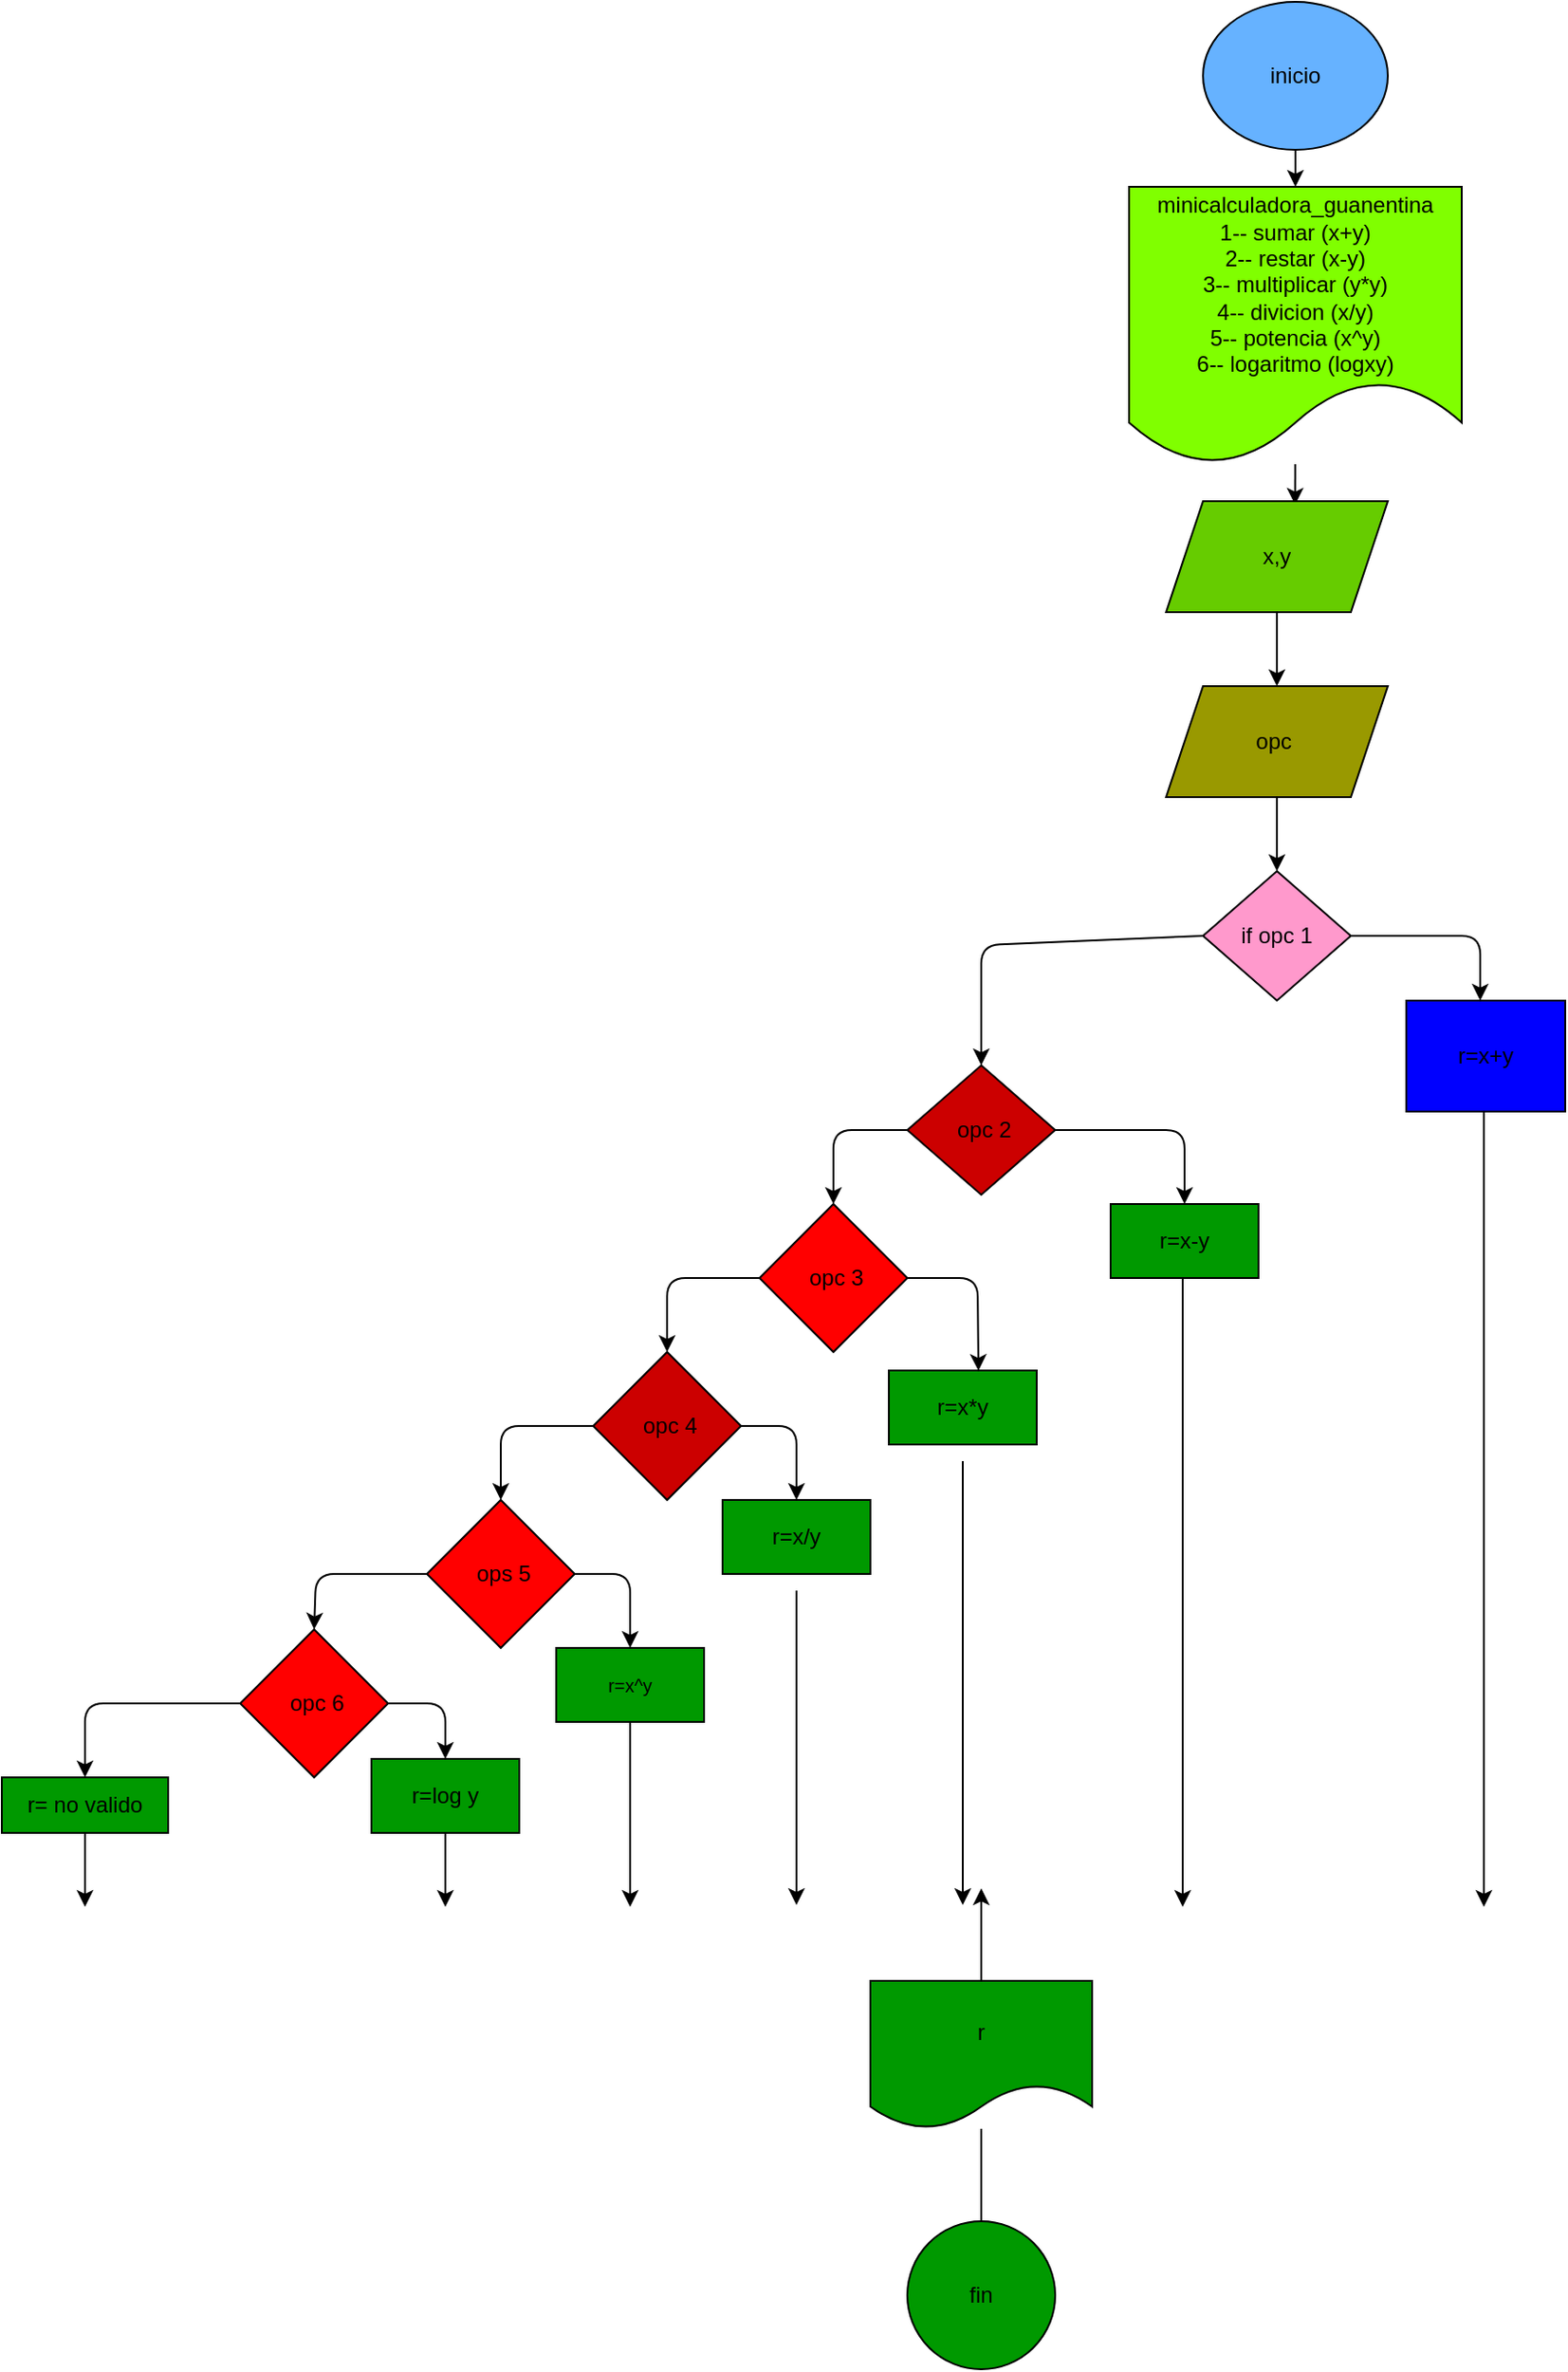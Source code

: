 <mxfile>
    <diagram id="xDUR-d5GZUHeuzyom2LM" name="Página-1">
        <mxGraphModel dx="1415" dy="348" grid="1" gridSize="10" guides="1" tooltips="1" connect="1" arrows="1" fold="1" page="1" pageScale="1" pageWidth="827" pageHeight="1169" math="0" shadow="0">
            <root>
                <mxCell id="0"/>
                <mxCell id="1" parent="0"/>
                <mxCell id="3" style="edgeStyle=none;html=1;" parent="1" edge="1">
                    <mxGeometry relative="1" as="geometry">
                        <mxPoint x="190" y="160" as="targetPoint"/>
                        <mxPoint x="190" y="160" as="sourcePoint"/>
                    </mxGeometry>
                </mxCell>
                <mxCell id="18" style="edgeStyle=none;html=1;entryX=0.5;entryY=0;entryDx=0;entryDy=0;" parent="1" source="2" target="4" edge="1">
                    <mxGeometry relative="1" as="geometry"/>
                </mxCell>
                <mxCell id="2" value="inicio" style="ellipse;whiteSpace=wrap;html=1;fillColor=#66B2FF;" parent="1" vertex="1">
                    <mxGeometry x="290" y="10" width="100" height="80" as="geometry"/>
                </mxCell>
                <mxCell id="73" style="edgeStyle=none;html=1;entryX=0.582;entryY=0.031;entryDx=0;entryDy=0;entryPerimeter=0;" edge="1" parent="1" source="4" target="7">
                    <mxGeometry relative="1" as="geometry"/>
                </mxCell>
                <mxCell id="4" value="minicalculadora_guanentina&lt;br&gt;1-- sumar (x+y)&lt;br&gt;2-- restar (x-y)&lt;br&gt;3-- multiplicar (y*y)&lt;br&gt;4-- divicion (x/y)&lt;br&gt;5-- potencia (x^y)&lt;br&gt;6-- logaritmo (logxy)" style="shape=document;whiteSpace=wrap;html=1;boundedLbl=1;fillColor=#80FF00;" parent="1" vertex="1">
                    <mxGeometry x="250" y="110" width="180" height="150" as="geometry"/>
                </mxCell>
                <mxCell id="26" style="edgeStyle=none;html=1;entryX=0.5;entryY=0;entryDx=0;entryDy=0;" parent="1" source="7" target="10" edge="1">
                    <mxGeometry relative="1" as="geometry"/>
                </mxCell>
                <mxCell id="7" value="x,y" style="shape=parallelogram;perimeter=parallelogramPerimeter;whiteSpace=wrap;html=1;fixedSize=1;fillColor=#66CC00;" parent="1" vertex="1">
                    <mxGeometry x="270" y="280" width="120" height="60" as="geometry"/>
                </mxCell>
                <mxCell id="27" style="edgeStyle=none;html=1;entryX=0.5;entryY=0;entryDx=0;entryDy=0;" parent="1" source="10" target="12" edge="1">
                    <mxGeometry relative="1" as="geometry"/>
                </mxCell>
                <mxCell id="10" value="opc&amp;nbsp;" style="shape=parallelogram;perimeter=parallelogramPerimeter;whiteSpace=wrap;html=1;fixedSize=1;fillColor=#999900;" parent="1" vertex="1">
                    <mxGeometry x="270" y="380" width="120" height="60" as="geometry"/>
                </mxCell>
                <mxCell id="32" style="edgeStyle=none;html=1;entryX=0.5;entryY=0;entryDx=0;entryDy=0;exitX=0;exitY=0.5;exitDx=0;exitDy=0;" parent="1" source="12" target="16" edge="1">
                    <mxGeometry relative="1" as="geometry">
                        <Array as="points">
                            <mxPoint x="170" y="520"/>
                        </Array>
                    </mxGeometry>
                </mxCell>
                <mxCell id="51" style="edgeStyle=none;html=1;" parent="1" source="12" edge="1">
                    <mxGeometry relative="1" as="geometry">
                        <mxPoint x="440" y="550" as="targetPoint"/>
                        <Array as="points">
                            <mxPoint x="440" y="515"/>
                        </Array>
                    </mxGeometry>
                </mxCell>
                <mxCell id="12" value="if opc 1" style="rhombus;whiteSpace=wrap;html=1;fillColor=#FF99CC;" parent="1" vertex="1">
                    <mxGeometry x="290" y="480" width="80" height="70" as="geometry"/>
                </mxCell>
                <mxCell id="33" style="edgeStyle=none;html=1;entryX=0.5;entryY=0;entryDx=0;entryDy=0;" parent="1" source="16" target="31" edge="1">
                    <mxGeometry relative="1" as="geometry">
                        <Array as="points">
                            <mxPoint x="280" y="620"/>
                        </Array>
                    </mxGeometry>
                </mxCell>
                <mxCell id="35" style="edgeStyle=none;html=1;entryX=0.5;entryY=0;entryDx=0;entryDy=0;" parent="1" source="16" target="34" edge="1">
                    <mxGeometry relative="1" as="geometry">
                        <Array as="points">
                            <mxPoint x="90" y="620"/>
                        </Array>
                    </mxGeometry>
                </mxCell>
                <mxCell id="16" value="&amp;nbsp;opc 2" style="rhombus;whiteSpace=wrap;html=1;fillColor=#CC0000;" parent="1" vertex="1">
                    <mxGeometry x="130" y="585" width="80" height="70" as="geometry"/>
                </mxCell>
                <mxCell id="52" style="edgeStyle=none;html=1;" parent="1" edge="1">
                    <mxGeometry relative="1" as="geometry">
                        <mxPoint x="442" y="1040" as="targetPoint"/>
                        <mxPoint x="442" y="610" as="sourcePoint"/>
                    </mxGeometry>
                </mxCell>
                <mxCell id="29" value="r=x+y" style="whiteSpace=wrap;html=1;fillColor=#0000FF;" parent="1" vertex="1">
                    <mxGeometry x="400" y="550" width="86" height="60" as="geometry"/>
                </mxCell>
                <mxCell id="53" style="edgeStyle=none;html=1;" parent="1" edge="1">
                    <mxGeometry relative="1" as="geometry">
                        <mxPoint x="279" y="1040" as="targetPoint"/>
                        <mxPoint x="279" y="700" as="sourcePoint"/>
                    </mxGeometry>
                </mxCell>
                <mxCell id="31" value="r=x-y" style="whiteSpace=wrap;html=1;fillColor=#009900;" parent="1" vertex="1">
                    <mxGeometry x="240" y="660" width="80" height="40" as="geometry"/>
                </mxCell>
                <mxCell id="37" style="edgeStyle=none;html=1;entryX=0.606;entryY=0.004;entryDx=0;entryDy=0;entryPerimeter=0;" parent="1" source="34" target="36" edge="1">
                    <mxGeometry relative="1" as="geometry">
                        <Array as="points">
                            <mxPoint x="168" y="700"/>
                        </Array>
                    </mxGeometry>
                </mxCell>
                <mxCell id="39" style="edgeStyle=none;html=1;entryX=0.5;entryY=0;entryDx=0;entryDy=0;" parent="1" source="34" target="38" edge="1">
                    <mxGeometry relative="1" as="geometry">
                        <Array as="points">
                            <mxPoint y="700"/>
                        </Array>
                    </mxGeometry>
                </mxCell>
                <mxCell id="34" value="&amp;nbsp;opc 3" style="rhombus;whiteSpace=wrap;html=1;fillColor=#FF0000;" parent="1" vertex="1">
                    <mxGeometry x="50" y="660" width="80" height="80" as="geometry"/>
                </mxCell>
                <mxCell id="54" style="edgeStyle=none;html=1;" parent="1" edge="1">
                    <mxGeometry relative="1" as="geometry">
                        <mxPoint x="160" y="1039" as="targetPoint"/>
                        <mxPoint x="160" y="799" as="sourcePoint"/>
                    </mxGeometry>
                </mxCell>
                <mxCell id="36" value="r=x*y" style="whiteSpace=wrap;html=1;fillColor=#009900;" parent="1" vertex="1">
                    <mxGeometry x="120" y="750" width="80" height="40" as="geometry"/>
                </mxCell>
                <mxCell id="41" style="edgeStyle=none;html=1;entryX=0.5;entryY=0;entryDx=0;entryDy=0;" parent="1" source="38" target="40" edge="1">
                    <mxGeometry relative="1" as="geometry">
                        <Array as="points">
                            <mxPoint x="70" y="780"/>
                        </Array>
                    </mxGeometry>
                </mxCell>
                <mxCell id="43" style="edgeStyle=none;html=1;entryX=0.5;entryY=0;entryDx=0;entryDy=0;" parent="1" source="38" target="42" edge="1">
                    <mxGeometry relative="1" as="geometry">
                        <Array as="points">
                            <mxPoint x="-90" y="780"/>
                        </Array>
                    </mxGeometry>
                </mxCell>
                <mxCell id="38" value="&amp;nbsp;opc 4" style="rhombus;whiteSpace=wrap;html=1;fillColor=#CC0000;" parent="1" vertex="1">
                    <mxGeometry x="-40" y="740" width="80" height="80" as="geometry"/>
                </mxCell>
                <mxCell id="55" style="edgeStyle=none;html=1;" parent="1" edge="1">
                    <mxGeometry relative="1" as="geometry">
                        <mxPoint x="70" y="1039" as="targetPoint"/>
                        <mxPoint x="70" y="869" as="sourcePoint"/>
                    </mxGeometry>
                </mxCell>
                <mxCell id="40" value="r=x/y" style="whiteSpace=wrap;html=1;fillColor=#009900;" parent="1" vertex="1">
                    <mxGeometry x="30" y="820" width="80" height="40" as="geometry"/>
                </mxCell>
                <mxCell id="45" style="edgeStyle=none;html=1;entryX=0.5;entryY=0;entryDx=0;entryDy=0;" parent="1" source="42" target="44" edge="1">
                    <mxGeometry relative="1" as="geometry">
                        <Array as="points">
                            <mxPoint x="-20" y="860"/>
                        </Array>
                    </mxGeometry>
                </mxCell>
                <mxCell id="47" style="edgeStyle=none;html=1;entryX=0.5;entryY=0;entryDx=0;entryDy=0;" parent="1" source="42" target="46" edge="1">
                    <mxGeometry relative="1" as="geometry">
                        <Array as="points">
                            <mxPoint x="-190" y="860"/>
                        </Array>
                    </mxGeometry>
                </mxCell>
                <mxCell id="42" value="&amp;nbsp;ops 5" style="rhombus;whiteSpace=wrap;html=1;fillColor=#FF0000;" parent="1" vertex="1">
                    <mxGeometry x="-130" y="820" width="80" height="80" as="geometry"/>
                </mxCell>
                <mxCell id="56" style="edgeStyle=none;html=1;" parent="1" source="44" edge="1">
                    <mxGeometry relative="1" as="geometry">
                        <mxPoint x="-20" y="1040" as="targetPoint"/>
                    </mxGeometry>
                </mxCell>
                <mxCell id="44" value="&lt;span style=&quot;font-size: 10px;&quot;&gt;r=x^y&lt;/span&gt;" style="whiteSpace=wrap;html=1;fillColor=#009900;" parent="1" vertex="1">
                    <mxGeometry x="-60" y="900" width="80" height="40" as="geometry"/>
                </mxCell>
                <mxCell id="49" style="edgeStyle=none;html=1;entryX=0.5;entryY=0;entryDx=0;entryDy=0;" parent="1" source="46" target="48" edge="1">
                    <mxGeometry relative="1" as="geometry">
                        <Array as="points">
                            <mxPoint x="-120" y="930"/>
                        </Array>
                    </mxGeometry>
                </mxCell>
                <mxCell id="71" style="edgeStyle=none;html=1;entryX=0.5;entryY=0;entryDx=0;entryDy=0;" edge="1" parent="1" source="46" target="67">
                    <mxGeometry relative="1" as="geometry">
                        <Array as="points">
                            <mxPoint x="-315" y="930"/>
                        </Array>
                    </mxGeometry>
                </mxCell>
                <mxCell id="46" value="&amp;nbsp;opc 6" style="rhombus;whiteSpace=wrap;html=1;fillColor=#FF0000;" parent="1" vertex="1">
                    <mxGeometry x="-231" y="890" width="80" height="80" as="geometry"/>
                </mxCell>
                <mxCell id="57" style="edgeStyle=none;html=1;" parent="1" source="48" edge="1">
                    <mxGeometry relative="1" as="geometry">
                        <mxPoint x="-120" y="1040" as="targetPoint"/>
                    </mxGeometry>
                </mxCell>
                <mxCell id="48" value="r=log y" style="whiteSpace=wrap;html=1;fillColor=#009900;" parent="1" vertex="1">
                    <mxGeometry x="-160" y="960" width="80" height="40" as="geometry"/>
                </mxCell>
                <mxCell id="60" style="edgeStyle=none;html=1;" parent="1" source="59" edge="1">
                    <mxGeometry relative="1" as="geometry">
                        <mxPoint x="170" y="1030" as="targetPoint"/>
                    </mxGeometry>
                </mxCell>
                <mxCell id="61" style="edgeStyle=none;html=1;" parent="1" source="59" edge="1">
                    <mxGeometry relative="1" as="geometry">
                        <mxPoint x="170" y="1230" as="targetPoint"/>
                    </mxGeometry>
                </mxCell>
                <mxCell id="59" value="r" style="shape=document;whiteSpace=wrap;html=1;boundedLbl=1;fillColor=#009900;" parent="1" vertex="1">
                    <mxGeometry x="110" y="1080" width="120" height="80" as="geometry"/>
                </mxCell>
                <mxCell id="62" value="fin" style="ellipse;whiteSpace=wrap;html=1;fillColor=#009900;" parent="1" vertex="1">
                    <mxGeometry x="130" y="1210" width="80" height="80" as="geometry"/>
                </mxCell>
                <mxCell id="72" style="edgeStyle=none;html=1;" edge="1" parent="1" source="67">
                    <mxGeometry relative="1" as="geometry">
                        <mxPoint x="-315" y="1040" as="targetPoint"/>
                    </mxGeometry>
                </mxCell>
                <mxCell id="67" value="r= no valido" style="whiteSpace=wrap;html=1;fillColor=#009900;" parent="1" vertex="1">
                    <mxGeometry x="-360" y="970" width="90" height="30" as="geometry"/>
                </mxCell>
            </root>
        </mxGraphModel>
    </diagram>
</mxfile>